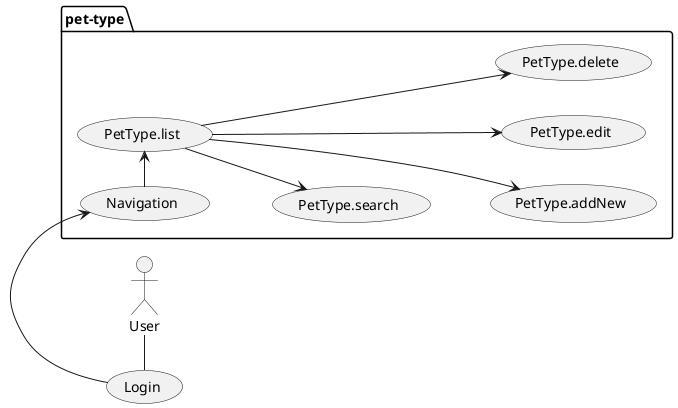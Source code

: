 @startuml
left to right direction
'top to bottom direction

'https://plantuml.com/use-case-diagram

User - (Login)
package pet-type {
    (Login) -> (Navigation)
    (Navigation) -> (PetType.list)
    (PetType.list) --> (PetType.search)
    (PetType.list) ---> (PetType.addNew)
    (PetType.list) ---> (PetType.edit)
    (PetType.list) ---> (PetType.delete)
}
@enduml